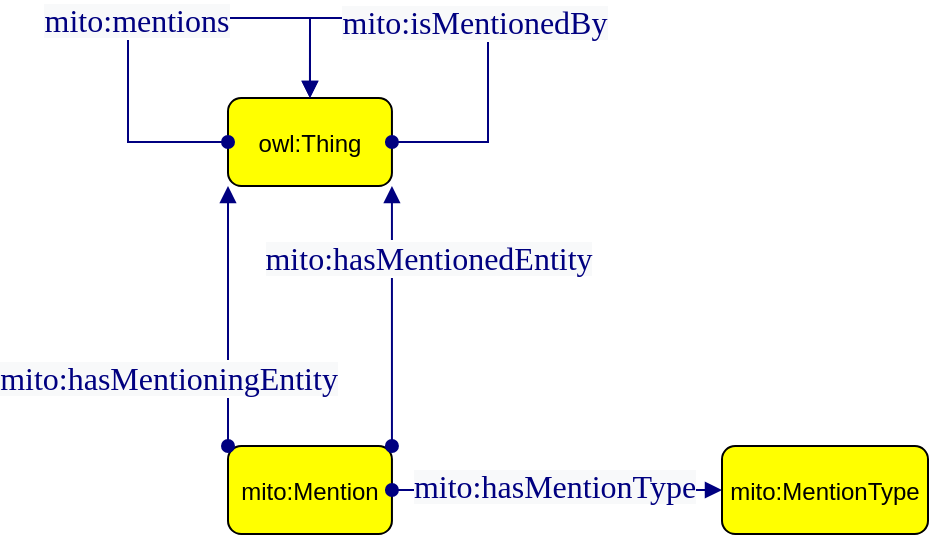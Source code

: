 <?xml version="1.0" encoding="UTF-8"?>
<mxfile version="24.2.5" type="device">
  <diagram name="Pagina-1" id="c4b-9YuUd3DGN8zyhhUF">
    <mxGraphModel dx="880" dy="468" grid="1" gridSize="10" guides="1" tooltips="1" connect="1" arrows="1" fold="1" page="1" pageScale="1" pageWidth="827" pageHeight="1169" math="0" shadow="0">
      <root>
        <mxCell id="0" />
        <mxCell id="1" parent="0" />
        <mxCell id="egfajOW1IjGBD9Z9OBia-2" value="mito:Mention" style="graphMlID=n4;shape=rect;rounded=1;arcsize=30;fillColor=#ffff00;strokeColor=#000000;strokeWidth=1.0" parent="1" vertex="1">
          <mxGeometry x="580" y="254" width="81.968" height="44" as="geometry" />
        </mxCell>
        <mxCell id="egfajOW1IjGBD9Z9OBia-3" value="owl:Thing" style="graphMlID=n4;shape=rect;rounded=1;arcsize=30;fillColor=#ffff00;strokeColor=#000000;strokeWidth=1.0" parent="1" vertex="1">
          <mxGeometry x="580" y="80" width="81.968" height="44" as="geometry" />
        </mxCell>
        <mxCell id="egfajOW1IjGBD9Z9OBia-5" value="" style="graphMlID=e0;rounded=0;endArrow=block;strokeColor=#000080;strokeWidth=1.0;startArrow=oval;startFill=1;endFill=1;exitX=0;exitY=0;exitDx=0;exitDy=0;entryX=0;entryY=1;entryDx=0;entryDy=0;" parent="1" source="egfajOW1IjGBD9Z9OBia-2" target="egfajOW1IjGBD9Z9OBia-3" edge="1">
          <mxGeometry relative="1" as="geometry">
            <mxPoint x="379.998" y="350" as="sourcePoint" />
            <mxPoint x="291.968" y="120.934" as="targetPoint" />
          </mxGeometry>
        </mxCell>
        <mxCell id="egfajOW1IjGBD9Z9OBia-6" value="&lt;span style=&quot;color: rgb(0 , 0 , 128) ; font-family: &amp;quot;dialog&amp;quot; ; font-size: 16px ; background-color: rgb(248 , 249 , 250)&quot;&gt;mito:hasMentioningEntity&lt;/span&gt;" style="text;html=1;align=center;verticalAlign=middle;resizable=0;points=[];labelBackgroundColor=#ffffff;" parent="egfajOW1IjGBD9Z9OBia-5" vertex="1" connectable="0">
          <mxGeometry x="-0.017" y="2" relative="1" as="geometry">
            <mxPoint x="-28" y="30" as="offset" />
          </mxGeometry>
        </mxCell>
        <mxCell id="egfajOW1IjGBD9Z9OBia-7" value="" style="graphMlID=e0;rounded=0;endArrow=block;strokeColor=#000080;strokeWidth=1.0;startArrow=oval;startFill=1;endFill=1;entryX=1;entryY=1;entryDx=0;entryDy=0;exitX=1;exitY=0;exitDx=0;exitDy=0;" parent="1" source="egfajOW1IjGBD9Z9OBia-2" target="egfajOW1IjGBD9Z9OBia-3" edge="1">
          <mxGeometry relative="1" as="geometry">
            <mxPoint x="310" y="230.082" as="sourcePoint" />
            <mxPoint x="461" y="230" as="targetPoint" />
          </mxGeometry>
        </mxCell>
        <mxCell id="egfajOW1IjGBD9Z9OBia-8" value="&lt;font face=&quot;dialog&quot; color=&quot;#000080&quot;&gt;&lt;span style=&quot;font-size: 16px; background-color: rgb(248, 249, 250);&quot;&gt;mito:hasMentionedEntity&lt;/span&gt;&lt;/font&gt;" style="text;html=1;align=center;verticalAlign=middle;resizable=0;points=[];labelBackgroundColor=#ffffff;" parent="egfajOW1IjGBD9Z9OBia-7" vertex="1" connectable="0">
          <mxGeometry x="-0.017" y="2" relative="1" as="geometry">
            <mxPoint x="20" y="-30" as="offset" />
          </mxGeometry>
        </mxCell>
        <mxCell id="egfajOW1IjGBD9Z9OBia-12" value="" style="graphMlID=e0;rounded=0;endArrow=block;strokeColor=#000080;strokeWidth=1.0;startArrow=oval;startFill=1;endFill=1;exitX=0;exitY=0.5;exitDx=0;exitDy=0;entryX=0.5;entryY=0;entryDx=0;entryDy=0;" parent="1" source="egfajOW1IjGBD9Z9OBia-3" target="egfajOW1IjGBD9Z9OBia-3" edge="1">
          <mxGeometry relative="1" as="geometry">
            <mxPoint x="490" y="102" as="sourcePoint" />
            <mxPoint x="580" y="101.5" as="targetPoint" />
            <Array as="points">
              <mxPoint x="530" y="102" />
              <mxPoint x="530" y="40" />
              <mxPoint x="621" y="40" />
            </Array>
          </mxGeometry>
        </mxCell>
        <mxCell id="egfajOW1IjGBD9Z9OBia-13" value="&lt;span style=&quot;color: rgb(0 , 0 , 128) ; font-family: &amp;quot;dialog&amp;quot; ; font-size: 16px ; background-color: rgb(248 , 249 , 250)&quot;&gt;mito:mentions&lt;/span&gt;" style="text;html=1;align=center;verticalAlign=middle;resizable=0;points=[];labelBackgroundColor=#ffffff;" parent="egfajOW1IjGBD9Z9OBia-12" vertex="1" connectable="0">
          <mxGeometry x="-0.017" y="2" relative="1" as="geometry">
            <mxPoint x="-4" y="3" as="offset" />
          </mxGeometry>
        </mxCell>
        <mxCell id="a3BXeQbyxijJIspZTfV1-2" value="" style="graphMlID=e0;rounded=0;endArrow=block;strokeColor=#000080;strokeWidth=1.0;startArrow=oval;startFill=1;endFill=1;exitX=1;exitY=0.5;exitDx=0;exitDy=0;entryX=0;entryY=0.5;entryDx=0;entryDy=0;" parent="1" source="egfajOW1IjGBD9Z9OBia-2" target="a3BXeQbyxijJIspZTfV1-4" edge="1">
          <mxGeometry relative="1" as="geometry">
            <mxPoint x="380" y="250.082" as="sourcePoint" />
            <mxPoint x="621" y="340" as="targetPoint" />
          </mxGeometry>
        </mxCell>
        <mxCell id="a3BXeQbyxijJIspZTfV1-3" value="&lt;span style=&quot;color: rgb(0 , 0 , 128) ; font-family: &amp;quot;dialog&amp;quot; ; font-size: 16px ; background-color: rgb(248 , 249 , 250)&quot;&gt;mito:hasMentionType&lt;/span&gt;" style="text;html=1;align=center;verticalAlign=middle;resizable=0;points=[];labelBackgroundColor=#ffffff;" parent="a3BXeQbyxijJIspZTfV1-2" vertex="1" connectable="0">
          <mxGeometry x="-0.017" y="2" relative="1" as="geometry">
            <mxPoint as="offset" />
          </mxGeometry>
        </mxCell>
        <mxCell id="a3BXeQbyxijJIspZTfV1-4" value="mito:MentionType" style="graphMlID=n4;shape=rect;rounded=1;arcsize=30;fillColor=#ffff00;strokeColor=#000000;strokeWidth=1.0" parent="1" vertex="1">
          <mxGeometry x="827" y="254" width="103" height="44" as="geometry" />
        </mxCell>
        <mxCell id="PI1hFfxfFSIStuNFpYGr-4" value="" style="graphMlID=e0;rounded=0;endArrow=block;strokeColor=#000080;strokeWidth=1.0;startArrow=oval;startFill=1;endFill=1;exitX=1;exitY=0.5;exitDx=0;exitDy=0;entryX=0.5;entryY=0;entryDx=0;entryDy=0;" edge="1" parent="1" source="egfajOW1IjGBD9Z9OBia-3" target="egfajOW1IjGBD9Z9OBia-3">
          <mxGeometry relative="1" as="geometry">
            <mxPoint x="560" y="170.082" as="sourcePoint" />
            <mxPoint x="630" y="40" as="targetPoint" />
            <Array as="points">
              <mxPoint x="710" y="102" />
              <mxPoint x="710" y="40" />
              <mxPoint x="621" y="40" />
            </Array>
          </mxGeometry>
        </mxCell>
        <mxCell id="PI1hFfxfFSIStuNFpYGr-5" value="&lt;span style=&quot;color: rgb(0 , 0 , 128) ; font-family: &amp;quot;dialog&amp;quot; ; font-size: 16px ; background-color: rgb(248 , 249 , 250)&quot;&gt;mito:isMentionedBy&lt;/span&gt;" style="text;html=1;align=center;verticalAlign=middle;resizable=0;points=[];labelBackgroundColor=#ffffff;" vertex="1" connectable="0" parent="PI1hFfxfFSIStuNFpYGr-4">
          <mxGeometry x="-0.017" y="2" relative="1" as="geometry">
            <mxPoint as="offset" />
          </mxGeometry>
        </mxCell>
      </root>
    </mxGraphModel>
  </diagram>
</mxfile>
